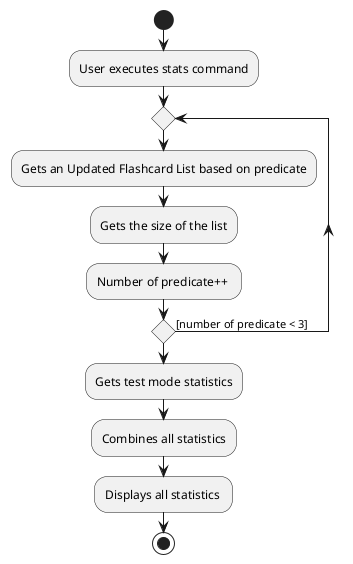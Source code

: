@startuml
start
:User executes stats command;
repeat
:Gets an Updated Flashcard List based on predicate;
:Gets the size of the list;
:Number of predicate++ ;
repeat while () is  ([number of predicate < 3])
:Gets test mode statistics;
:Combines all statistics;
:Displays all statistics ;

stop
@enduml